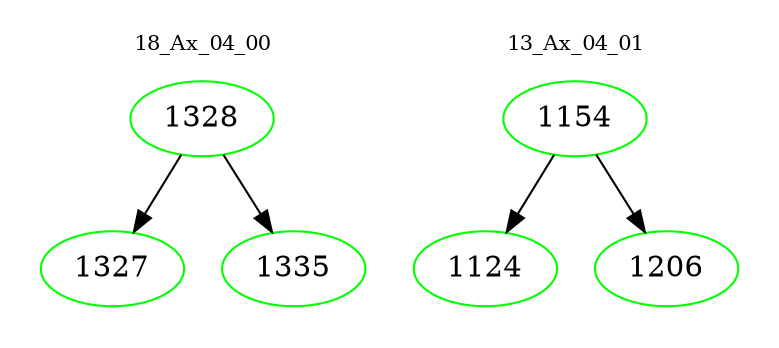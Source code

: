 digraph{
subgraph cluster_0 {
color = white
label = "18_Ax_04_00";
fontsize=10;
T0_1328 [label="1328", color="green"]
T0_1328 -> T0_1327 [color="black"]
T0_1327 [label="1327", color="green"]
T0_1328 -> T0_1335 [color="black"]
T0_1335 [label="1335", color="green"]
}
subgraph cluster_1 {
color = white
label = "13_Ax_04_01";
fontsize=10;
T1_1154 [label="1154", color="green"]
T1_1154 -> T1_1124 [color="black"]
T1_1124 [label="1124", color="green"]
T1_1154 -> T1_1206 [color="black"]
T1_1206 [label="1206", color="green"]
}
}
